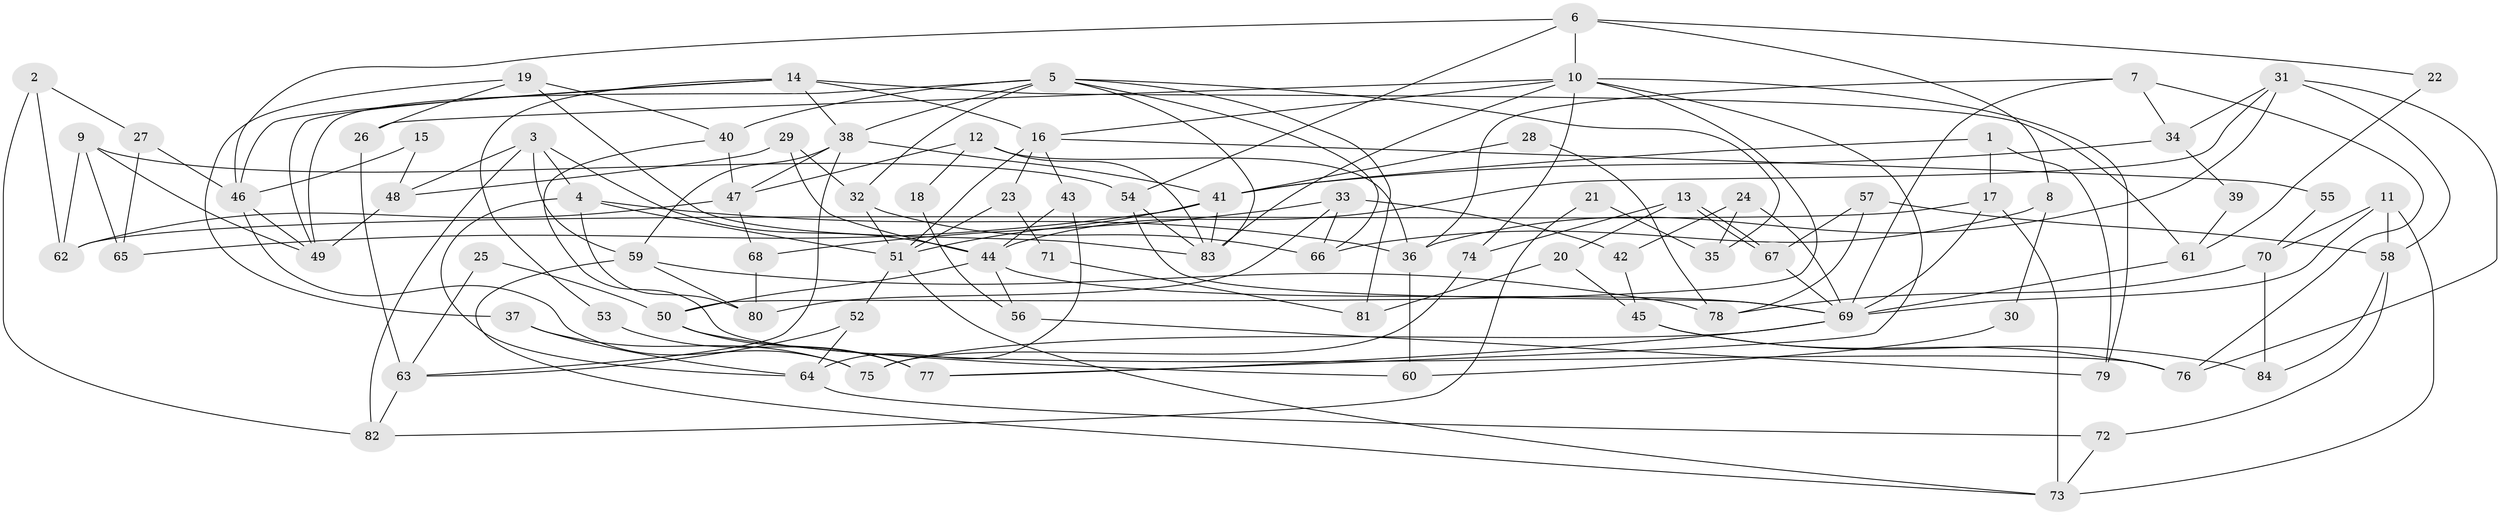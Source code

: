 // coarse degree distribution, {5: 0.1836734693877551, 4: 0.12244897959183673, 7: 0.1836734693877551, 8: 0.061224489795918366, 12: 0.02040816326530612, 3: 0.24489795918367346, 6: 0.12244897959183673, 10: 0.02040816326530612, 2: 0.04081632653061224}
// Generated by graph-tools (version 1.1) at 2025/42/03/06/25 10:42:01]
// undirected, 84 vertices, 168 edges
graph export_dot {
graph [start="1"]
  node [color=gray90,style=filled];
  1;
  2;
  3;
  4;
  5;
  6;
  7;
  8;
  9;
  10;
  11;
  12;
  13;
  14;
  15;
  16;
  17;
  18;
  19;
  20;
  21;
  22;
  23;
  24;
  25;
  26;
  27;
  28;
  29;
  30;
  31;
  32;
  33;
  34;
  35;
  36;
  37;
  38;
  39;
  40;
  41;
  42;
  43;
  44;
  45;
  46;
  47;
  48;
  49;
  50;
  51;
  52;
  53;
  54;
  55;
  56;
  57;
  58;
  59;
  60;
  61;
  62;
  63;
  64;
  65;
  66;
  67;
  68;
  69;
  70;
  71;
  72;
  73;
  74;
  75;
  76;
  77;
  78;
  79;
  80;
  81;
  82;
  83;
  84;
  1 -- 17;
  1 -- 41;
  1 -- 79;
  2 -- 62;
  2 -- 27;
  2 -- 82;
  3 -- 4;
  3 -- 82;
  3 -- 44;
  3 -- 48;
  3 -- 59;
  4 -- 36;
  4 -- 64;
  4 -- 51;
  4 -- 80;
  5 -- 83;
  5 -- 38;
  5 -- 32;
  5 -- 35;
  5 -- 40;
  5 -- 49;
  5 -- 66;
  5 -- 81;
  6 -- 10;
  6 -- 54;
  6 -- 8;
  6 -- 22;
  6 -- 46;
  7 -- 34;
  7 -- 69;
  7 -- 36;
  7 -- 76;
  8 -- 66;
  8 -- 30;
  9 -- 54;
  9 -- 49;
  9 -- 62;
  9 -- 65;
  10 -- 83;
  10 -- 50;
  10 -- 16;
  10 -- 26;
  10 -- 74;
  10 -- 77;
  10 -- 79;
  11 -- 69;
  11 -- 73;
  11 -- 58;
  11 -- 70;
  12 -- 36;
  12 -- 47;
  12 -- 18;
  12 -- 83;
  13 -- 67;
  13 -- 67;
  13 -- 74;
  13 -- 20;
  14 -- 49;
  14 -- 16;
  14 -- 38;
  14 -- 46;
  14 -- 53;
  14 -- 61;
  15 -- 48;
  15 -- 46;
  16 -- 51;
  16 -- 23;
  16 -- 43;
  16 -- 55;
  17 -- 73;
  17 -- 62;
  17 -- 69;
  18 -- 56;
  19 -- 37;
  19 -- 83;
  19 -- 26;
  19 -- 40;
  20 -- 45;
  20 -- 81;
  21 -- 35;
  21 -- 82;
  22 -- 61;
  23 -- 51;
  23 -- 71;
  24 -- 69;
  24 -- 42;
  24 -- 35;
  25 -- 63;
  25 -- 50;
  26 -- 63;
  27 -- 46;
  27 -- 65;
  28 -- 78;
  28 -- 41;
  29 -- 48;
  29 -- 32;
  29 -- 44;
  30 -- 60;
  31 -- 76;
  31 -- 44;
  31 -- 34;
  31 -- 36;
  31 -- 58;
  32 -- 51;
  32 -- 66;
  33 -- 80;
  33 -- 66;
  33 -- 42;
  33 -- 68;
  34 -- 41;
  34 -- 39;
  36 -- 60;
  37 -- 64;
  37 -- 75;
  38 -- 47;
  38 -- 41;
  38 -- 59;
  38 -- 63;
  39 -- 61;
  40 -- 47;
  40 -- 76;
  41 -- 51;
  41 -- 65;
  41 -- 83;
  42 -- 45;
  43 -- 44;
  43 -- 64;
  44 -- 50;
  44 -- 56;
  44 -- 69;
  45 -- 76;
  45 -- 84;
  46 -- 49;
  46 -- 75;
  47 -- 68;
  47 -- 62;
  48 -- 49;
  50 -- 77;
  50 -- 60;
  51 -- 52;
  51 -- 73;
  52 -- 63;
  52 -- 64;
  53 -- 77;
  54 -- 83;
  54 -- 69;
  55 -- 70;
  56 -- 79;
  57 -- 58;
  57 -- 67;
  57 -- 78;
  58 -- 72;
  58 -- 84;
  59 -- 73;
  59 -- 78;
  59 -- 80;
  61 -- 69;
  63 -- 82;
  64 -- 72;
  67 -- 69;
  68 -- 80;
  69 -- 75;
  69 -- 77;
  70 -- 78;
  70 -- 84;
  71 -- 81;
  72 -- 73;
  74 -- 75;
}
